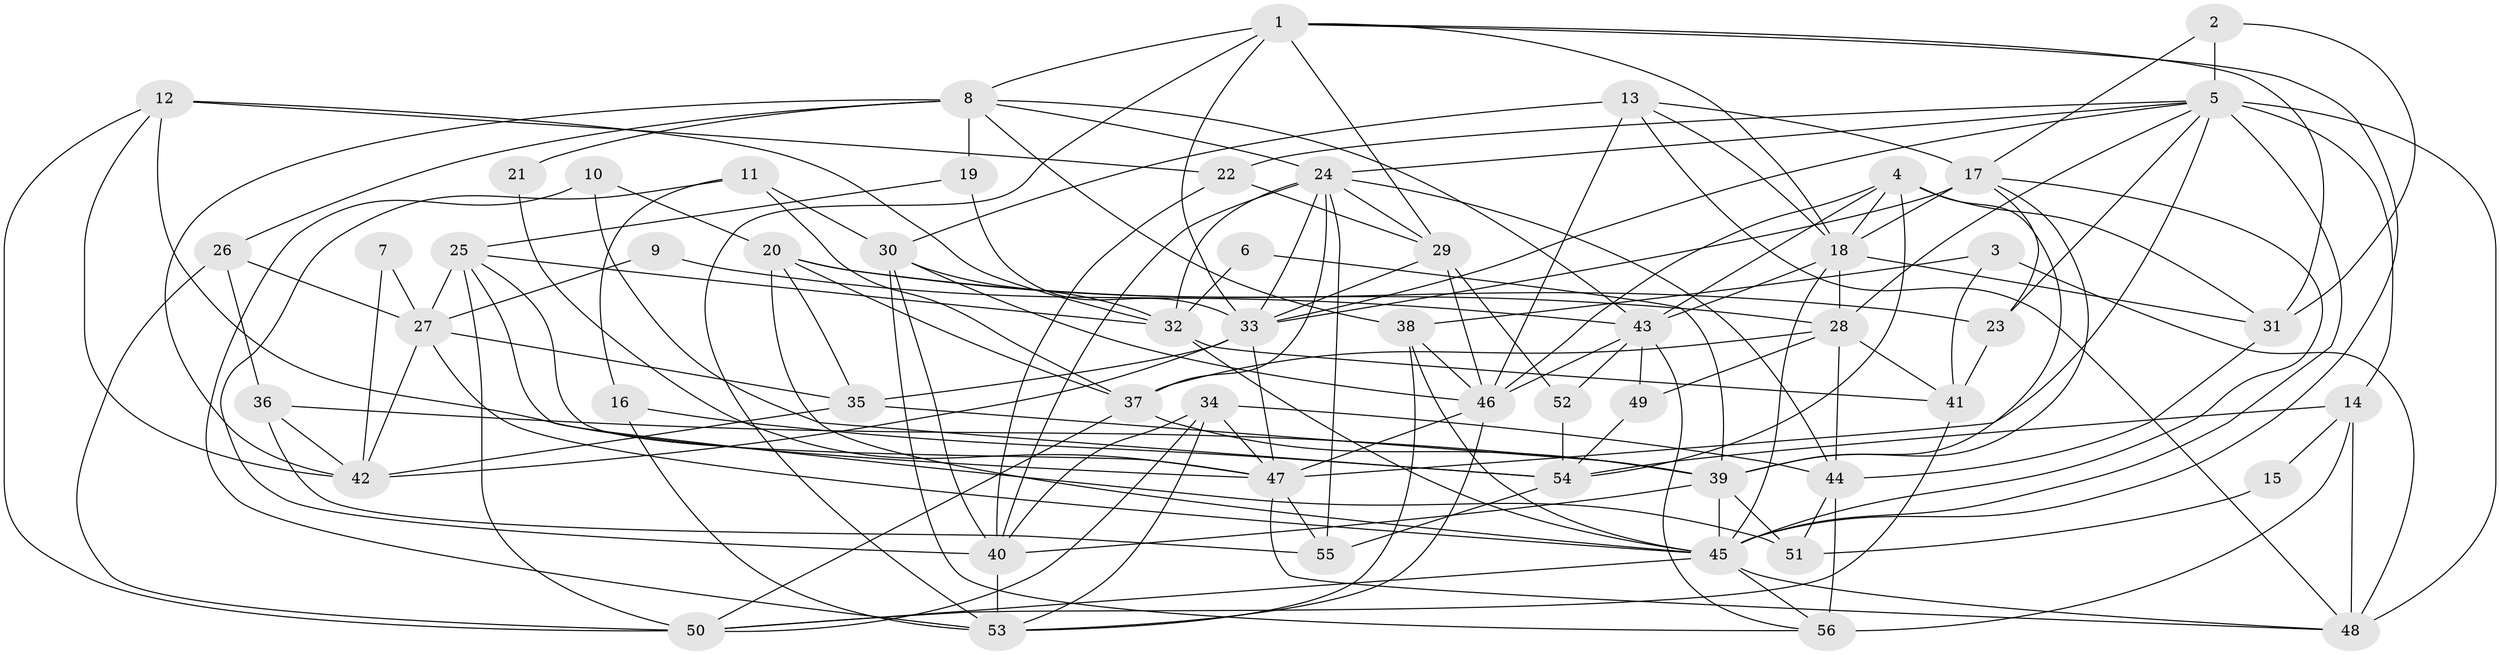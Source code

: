 // original degree distribution, {5: 0.19642857142857142, 2: 0.16071428571428573, 4: 0.25892857142857145, 3: 0.24107142857142858, 6: 0.08928571428571429, 7: 0.03571428571428571, 8: 0.008928571428571428, 9: 0.008928571428571428}
// Generated by graph-tools (version 1.1) at 2025/26/03/09/25 03:26:19]
// undirected, 56 vertices, 156 edges
graph export_dot {
graph [start="1"]
  node [color=gray90,style=filled];
  1;
  2;
  3;
  4;
  5;
  6;
  7;
  8;
  9;
  10;
  11;
  12;
  13;
  14;
  15;
  16;
  17;
  18;
  19;
  20;
  21;
  22;
  23;
  24;
  25;
  26;
  27;
  28;
  29;
  30;
  31;
  32;
  33;
  34;
  35;
  36;
  37;
  38;
  39;
  40;
  41;
  42;
  43;
  44;
  45;
  46;
  47;
  48;
  49;
  50;
  51;
  52;
  53;
  54;
  55;
  56;
  1 -- 8 [weight=2.0];
  1 -- 18 [weight=1.0];
  1 -- 29 [weight=1.0];
  1 -- 31 [weight=1.0];
  1 -- 33 [weight=1.0];
  1 -- 45 [weight=1.0];
  1 -- 53 [weight=1.0];
  2 -- 5 [weight=1.0];
  2 -- 17 [weight=1.0];
  2 -- 31 [weight=1.0];
  3 -- 38 [weight=1.0];
  3 -- 41 [weight=1.0];
  3 -- 48 [weight=1.0];
  4 -- 18 [weight=1.0];
  4 -- 31 [weight=1.0];
  4 -- 39 [weight=1.0];
  4 -- 43 [weight=1.0];
  4 -- 46 [weight=1.0];
  4 -- 54 [weight=1.0];
  5 -- 14 [weight=1.0];
  5 -- 22 [weight=1.0];
  5 -- 23 [weight=1.0];
  5 -- 24 [weight=1.0];
  5 -- 28 [weight=1.0];
  5 -- 33 [weight=1.0];
  5 -- 45 [weight=1.0];
  5 -- 47 [weight=1.0];
  5 -- 48 [weight=1.0];
  6 -- 32 [weight=1.0];
  6 -- 39 [weight=1.0];
  7 -- 27 [weight=1.0];
  7 -- 42 [weight=1.0];
  8 -- 19 [weight=1.0];
  8 -- 21 [weight=1.0];
  8 -- 24 [weight=1.0];
  8 -- 26 [weight=1.0];
  8 -- 38 [weight=1.0];
  8 -- 42 [weight=1.0];
  8 -- 43 [weight=1.0];
  9 -- 27 [weight=1.0];
  9 -- 43 [weight=1.0];
  10 -- 20 [weight=1.0];
  10 -- 53 [weight=1.0];
  10 -- 54 [weight=1.0];
  11 -- 16 [weight=1.0];
  11 -- 30 [weight=1.0];
  11 -- 37 [weight=1.0];
  11 -- 40 [weight=1.0];
  12 -- 22 [weight=1.0];
  12 -- 32 [weight=1.0];
  12 -- 42 [weight=1.0];
  12 -- 47 [weight=1.0];
  12 -- 50 [weight=1.0];
  13 -- 17 [weight=1.0];
  13 -- 18 [weight=1.0];
  13 -- 30 [weight=1.0];
  13 -- 46 [weight=2.0];
  13 -- 48 [weight=1.0];
  14 -- 15 [weight=1.0];
  14 -- 48 [weight=1.0];
  14 -- 54 [weight=1.0];
  14 -- 56 [weight=2.0];
  15 -- 51 [weight=1.0];
  16 -- 53 [weight=1.0];
  16 -- 54 [weight=1.0];
  17 -- 18 [weight=1.0];
  17 -- 23 [weight=1.0];
  17 -- 33 [weight=1.0];
  17 -- 39 [weight=1.0];
  17 -- 45 [weight=1.0];
  18 -- 28 [weight=1.0];
  18 -- 31 [weight=1.0];
  18 -- 43 [weight=1.0];
  18 -- 45 [weight=1.0];
  19 -- 25 [weight=1.0];
  19 -- 33 [weight=1.0];
  20 -- 23 [weight=1.0];
  20 -- 28 [weight=1.0];
  20 -- 35 [weight=1.0];
  20 -- 37 [weight=1.0];
  20 -- 45 [weight=1.0];
  21 -- 47 [weight=1.0];
  22 -- 29 [weight=1.0];
  22 -- 40 [weight=1.0];
  23 -- 41 [weight=1.0];
  24 -- 29 [weight=1.0];
  24 -- 32 [weight=2.0];
  24 -- 33 [weight=1.0];
  24 -- 37 [weight=1.0];
  24 -- 40 [weight=1.0];
  24 -- 44 [weight=1.0];
  24 -- 55 [weight=1.0];
  25 -- 27 [weight=1.0];
  25 -- 32 [weight=1.0];
  25 -- 47 [weight=1.0];
  25 -- 50 [weight=1.0];
  25 -- 51 [weight=2.0];
  26 -- 27 [weight=1.0];
  26 -- 36 [weight=1.0];
  26 -- 50 [weight=1.0];
  27 -- 35 [weight=1.0];
  27 -- 42 [weight=1.0];
  27 -- 45 [weight=1.0];
  28 -- 37 [weight=1.0];
  28 -- 41 [weight=3.0];
  28 -- 44 [weight=1.0];
  28 -- 49 [weight=1.0];
  29 -- 33 [weight=1.0];
  29 -- 46 [weight=1.0];
  29 -- 52 [weight=1.0];
  30 -- 32 [weight=1.0];
  30 -- 40 [weight=1.0];
  30 -- 46 [weight=1.0];
  30 -- 56 [weight=1.0];
  31 -- 44 [weight=2.0];
  32 -- 41 [weight=1.0];
  32 -- 45 [weight=1.0];
  33 -- 35 [weight=1.0];
  33 -- 42 [weight=1.0];
  33 -- 47 [weight=1.0];
  34 -- 40 [weight=1.0];
  34 -- 44 [weight=1.0];
  34 -- 47 [weight=2.0];
  34 -- 50 [weight=1.0];
  34 -- 53 [weight=1.0];
  35 -- 39 [weight=1.0];
  35 -- 42 [weight=1.0];
  36 -- 39 [weight=1.0];
  36 -- 42 [weight=1.0];
  36 -- 55 [weight=1.0];
  37 -- 39 [weight=1.0];
  37 -- 50 [weight=1.0];
  38 -- 45 [weight=1.0];
  38 -- 46 [weight=1.0];
  38 -- 53 [weight=1.0];
  39 -- 40 [weight=1.0];
  39 -- 45 [weight=1.0];
  39 -- 51 [weight=1.0];
  40 -- 53 [weight=1.0];
  41 -- 50 [weight=1.0];
  43 -- 46 [weight=1.0];
  43 -- 49 [weight=1.0];
  43 -- 52 [weight=2.0];
  43 -- 56 [weight=1.0];
  44 -- 51 [weight=1.0];
  44 -- 56 [weight=1.0];
  45 -- 48 [weight=1.0];
  45 -- 50 [weight=1.0];
  45 -- 56 [weight=1.0];
  46 -- 47 [weight=1.0];
  46 -- 53 [weight=1.0];
  47 -- 48 [weight=1.0];
  47 -- 55 [weight=1.0];
  49 -- 54 [weight=1.0];
  52 -- 54 [weight=1.0];
  54 -- 55 [weight=2.0];
}
